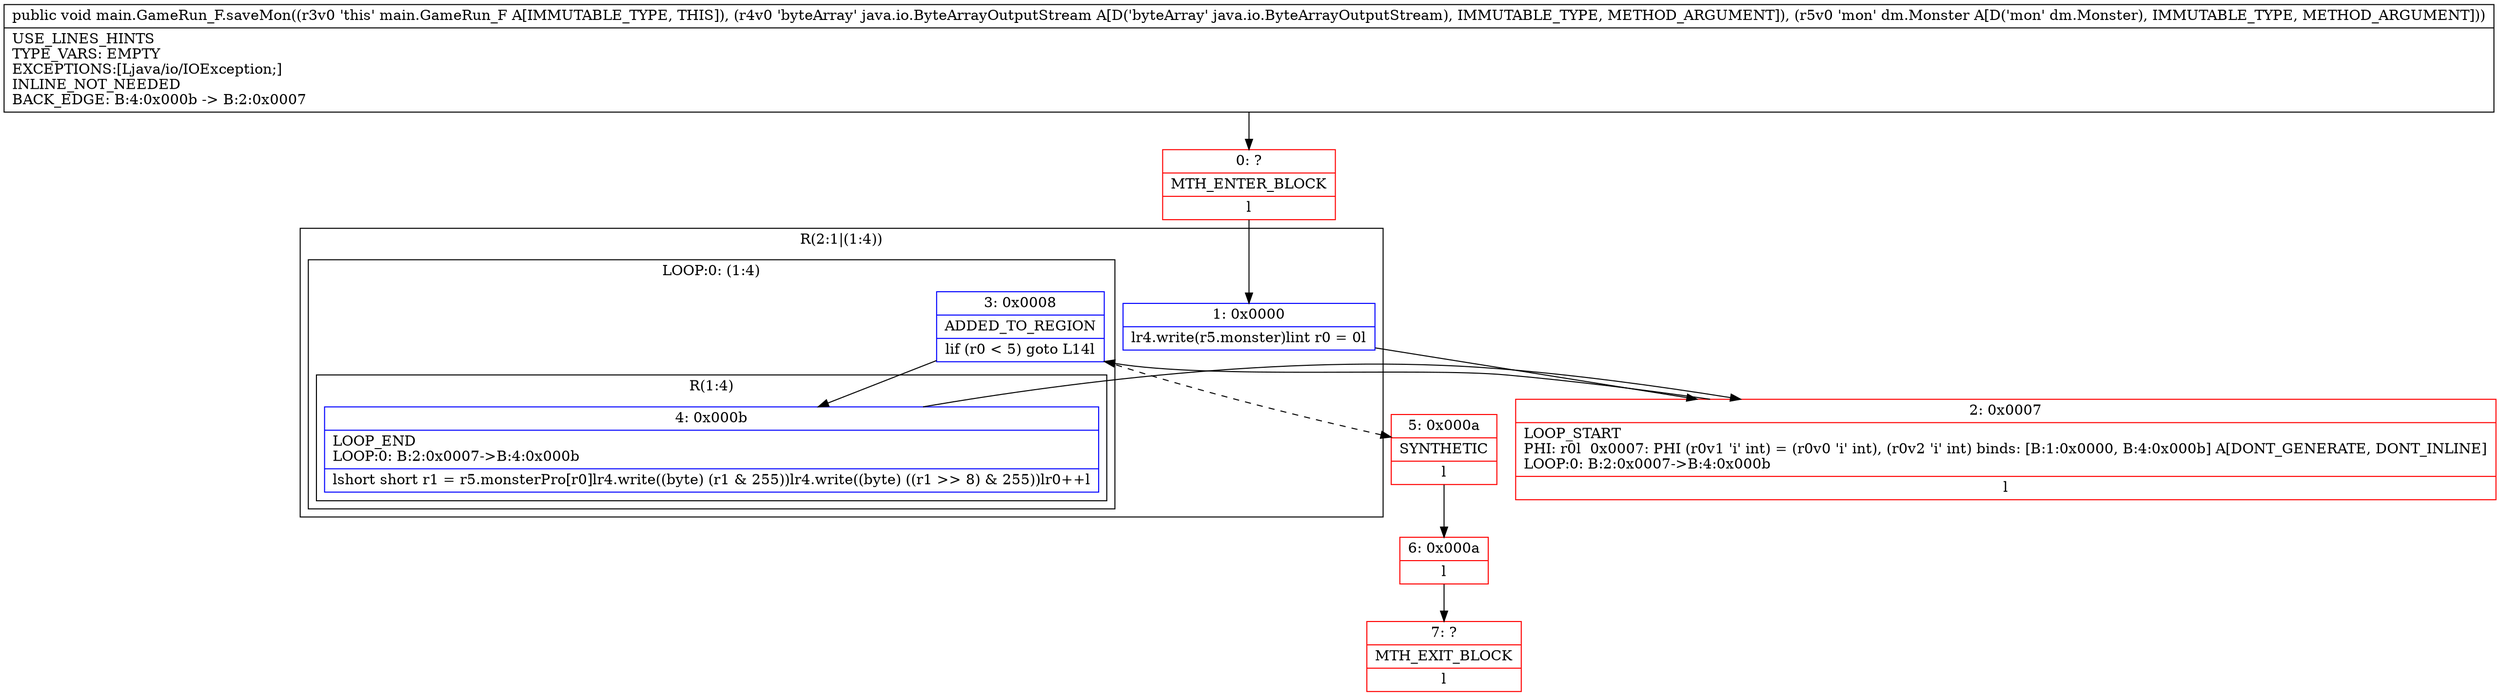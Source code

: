 digraph "CFG formain.GameRun_F.saveMon(Ljava\/io\/ByteArrayOutputStream;Ldm\/Monster;)V" {
subgraph cluster_Region_1948026763 {
label = "R(2:1|(1:4))";
node [shape=record,color=blue];
Node_1 [shape=record,label="{1\:\ 0x0000|lr4.write(r5.monster)lint r0 = 0l}"];
subgraph cluster_LoopRegion_914899162 {
label = "LOOP:0: (1:4)";
node [shape=record,color=blue];
Node_3 [shape=record,label="{3\:\ 0x0008|ADDED_TO_REGION\l|lif (r0 \< 5) goto L14l}"];
subgraph cluster_Region_1481363452 {
label = "R(1:4)";
node [shape=record,color=blue];
Node_4 [shape=record,label="{4\:\ 0x000b|LOOP_END\lLOOP:0: B:2:0x0007\-\>B:4:0x000b\l|lshort short r1 = r5.monsterPro[r0]lr4.write((byte) (r1 & 255))lr4.write((byte) ((r1 \>\> 8) & 255))lr0++l}"];
}
}
}
Node_0 [shape=record,color=red,label="{0\:\ ?|MTH_ENTER_BLOCK\l|l}"];
Node_2 [shape=record,color=red,label="{2\:\ 0x0007|LOOP_START\lPHI: r0l  0x0007: PHI (r0v1 'i' int) = (r0v0 'i' int), (r0v2 'i' int) binds: [B:1:0x0000, B:4:0x000b] A[DONT_GENERATE, DONT_INLINE]\lLOOP:0: B:2:0x0007\-\>B:4:0x000b\l|l}"];
Node_5 [shape=record,color=red,label="{5\:\ 0x000a|SYNTHETIC\l|l}"];
Node_6 [shape=record,color=red,label="{6\:\ 0x000a|l}"];
Node_7 [shape=record,color=red,label="{7\:\ ?|MTH_EXIT_BLOCK\l|l}"];
MethodNode[shape=record,label="{public void main.GameRun_F.saveMon((r3v0 'this' main.GameRun_F A[IMMUTABLE_TYPE, THIS]), (r4v0 'byteArray' java.io.ByteArrayOutputStream A[D('byteArray' java.io.ByteArrayOutputStream), IMMUTABLE_TYPE, METHOD_ARGUMENT]), (r5v0 'mon' dm.Monster A[D('mon' dm.Monster), IMMUTABLE_TYPE, METHOD_ARGUMENT]))  | USE_LINES_HINTS\lTYPE_VARS: EMPTY\lEXCEPTIONS:[Ljava\/io\/IOException;]\lINLINE_NOT_NEEDED\lBACK_EDGE: B:4:0x000b \-\> B:2:0x0007\l}"];
MethodNode -> Node_0;
Node_1 -> Node_2;
Node_3 -> Node_4;
Node_3 -> Node_5[style=dashed];
Node_4 -> Node_2;
Node_0 -> Node_1;
Node_2 -> Node_3;
Node_5 -> Node_6;
Node_6 -> Node_7;
}

